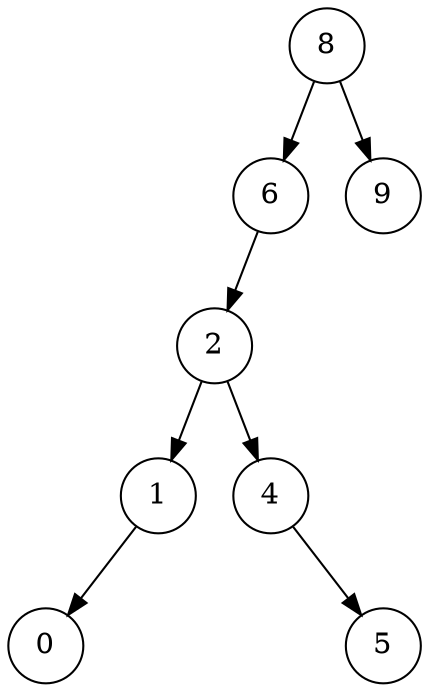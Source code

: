digraph BinTree
{
	node [shape=circle];
	0->1;
	0->2;
	1->3;
	1->NULL4[style="invis"];
	3->5;
	3->6;
	6->NULL7[style="invis"];
	6->8;
	5->9;
	5->NULL10[style="invis"];

	NULL10[label="A",style="invis"];
	9[label="0"];
	8[label="5"];
	NULL7[label="A",style="invis"];
	6[label="4"];
	5[label="1"];
	NULL4[label="A",style="invis"];
	3[label="2"];
	2[label="9"];
	1[label="6"];
	0[label="8"];
}
